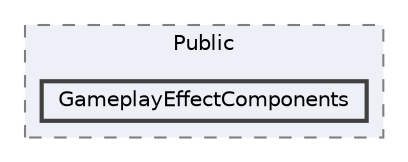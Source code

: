 digraph "GameplayEffectComponents"
{
 // INTERACTIVE_SVG=YES
 // LATEX_PDF_SIZE
  bgcolor="transparent";
  edge [fontname=Helvetica,fontsize=10,labelfontname=Helvetica,labelfontsize=10];
  node [fontname=Helvetica,fontsize=10,shape=box,height=0.2,width=0.4];
  compound=true
  subgraph clusterdir_44b2b63824e6c19f6a332e7b5335822e {
    graph [ bgcolor="#edf0f7", pencolor="grey50", label="Public", fontname=Helvetica,fontsize=10 style="filled,dashed", URL="dir_44b2b63824e6c19f6a332e7b5335822e.html",tooltip=""]
  dir_d0f8f94a2bc5985be7c6e50b37e29bbe [label="GameplayEffectComponents", fillcolor="#edf0f7", color="grey25", style="filled,bold", URL="dir_d0f8f94a2bc5985be7c6e50b37e29bbe.html",tooltip=""];
  }
}
